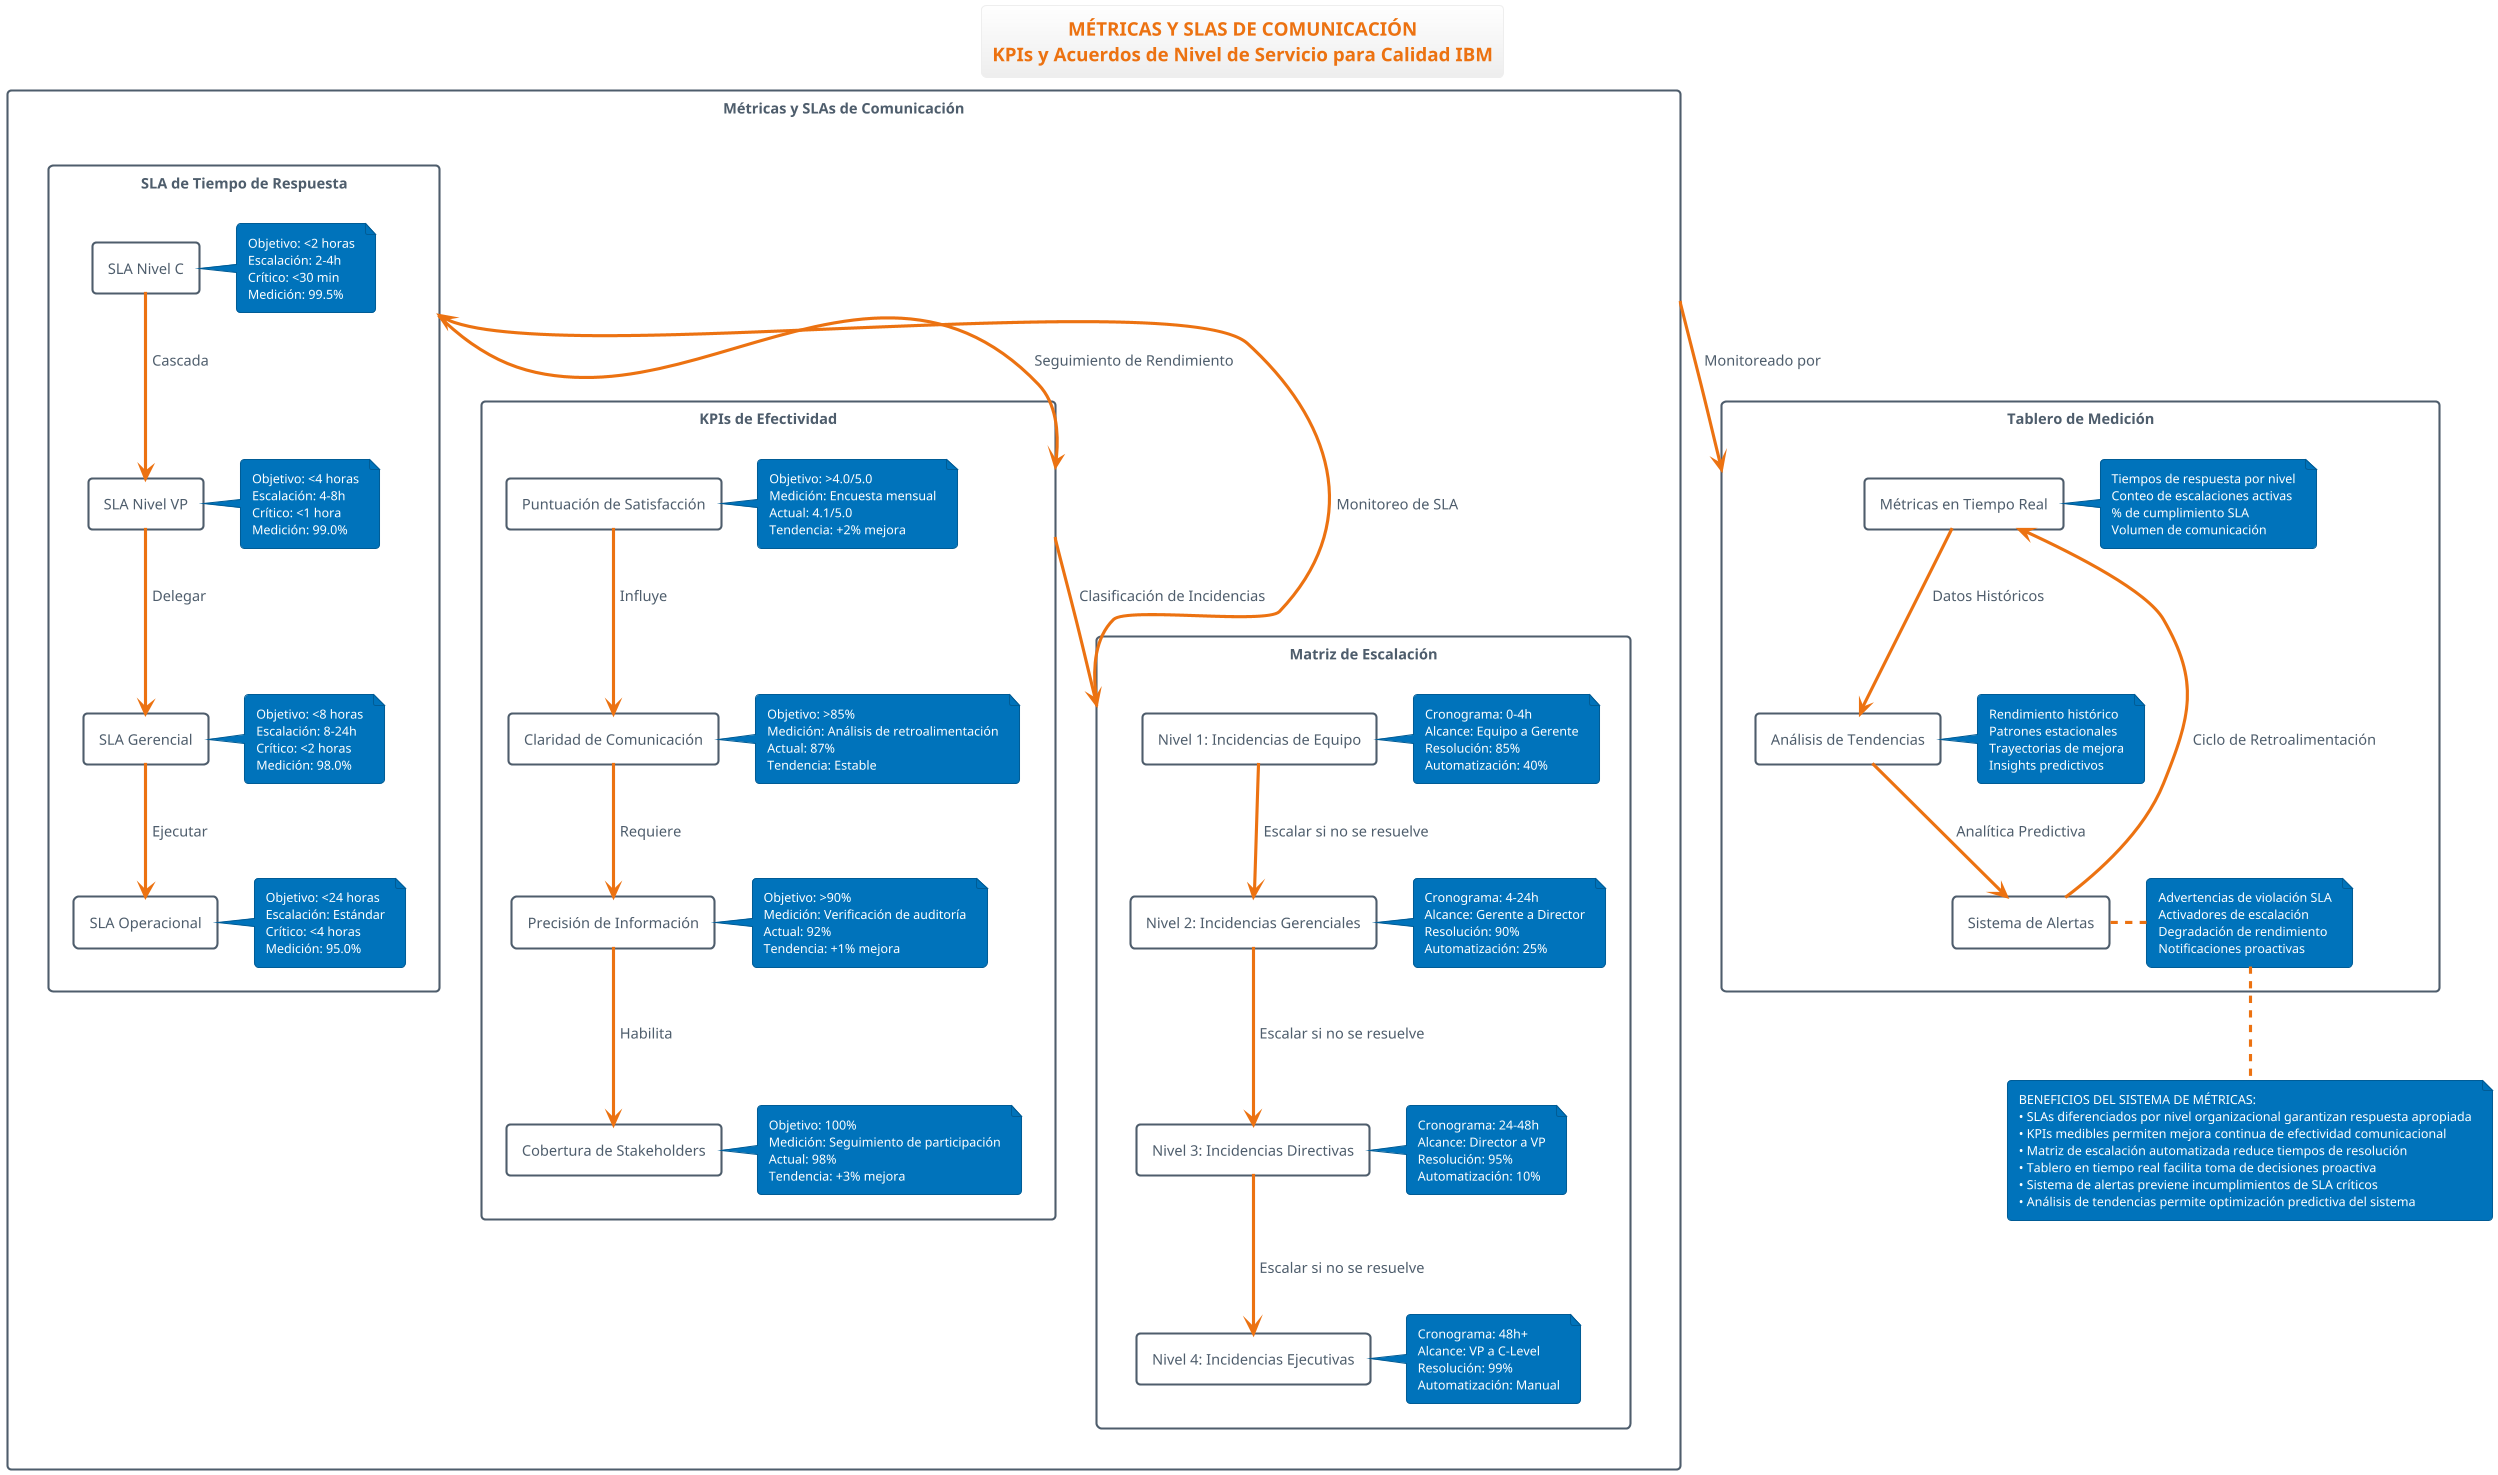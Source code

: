 @startuml communication-metrics-slas-simple
!theme aws-orange
top to bottom direction

skinparam defaultFontSize 14
skinparam titleFontSize 18
skinparam rectangleFontSize 14
skinparam noteFontSize 12
skinparam footerFontSize 12

title MÉTRICAS Y SLAS DE COMUNICACIÓN\nKPIs y Acuerdos de Nivel de Servicio para Calidad IBM

rectangle "Métricas y SLAs de Comunicación" as metrics {
    
    rectangle "SLA de Tiempo de Respuesta" as sla {
        rectangle "SLA Nivel C" as c_sla
        note right of c_sla : Objetivo: <2 horas\nEscalación: 2-4h\nCrítico: <30 min\nMedición: 99.5%
        
        rectangle "SLA Nivel VP" as vp_sla  
        note right of vp_sla : Objetivo: <4 horas\nEscalación: 4-8h\nCrítico: <1 hora\nMedición: 99.0%
        
        rectangle "SLA Gerencial" as mg_sla
        note right of mg_sla : Objetivo: <8 horas\nEscalación: 8-24h\nCrítico: <2 horas\nMedición: 98.0%
        
        rectangle "SLA Operacional" as op_sla
        note right of op_sla : Objetivo: <24 horas\nEscalación: Estándar\nCrítico: <4 horas\nMedición: 95.0%
        
        c_sla --> vp_sla : Cascada
        vp_sla --> mg_sla : Delegar
        mg_sla --> op_sla : Ejecutar
    }
    
    rectangle "KPIs de Efectividad" as kpis {
        rectangle "Puntuación de Satisfacción" as satisfaction
        note right of satisfaction : Objetivo: >4.0/5.0\nMedición: Encuesta mensual\nActual: 4.1/5.0\nTendencia: +2% mejora
        
        rectangle "Claridad de Comunicación" as clarity
        note right of clarity : Objetivo: >85%\nMedición: Análisis de retroalimentación\nActual: 87%\nTendencia: Estable
        
        rectangle "Precisión de Información" as accuracy
        note right of accuracy : Objetivo: >90%\nMedición: Verificación de auditoría\nActual: 92%\nTendencia: +1% mejora
        
        rectangle "Cobertura de Stakeholders" as coverage
        note right of coverage : Objetivo: 100%\nMedición: Seguimiento de participación\nActual: 98%\nTendencia: +3% mejora
        
        satisfaction --> clarity : Influye
        clarity --> accuracy : Requiere
        accuracy --> coverage : Habilita
    }
    
    rectangle "Matriz de Escalación" as matrix {
        rectangle "Nivel 1: Incidencias de Equipo" as level1
        note right of level1 : Cronograma: 0-4h\nAlcance: Equipo a Gerente\nResolución: 85%\nAutomatización: 40%
        
        rectangle "Nivel 2: Incidencias Gerenciales" as level2
        note right of level2 : Cronograma: 4-24h\nAlcance: Gerente a Director\nResolución: 90%\nAutomatización: 25%
        
        rectangle "Nivel 3: Incidencias Directivas" as level3
        note right of level3 : Cronograma: 24-48h\nAlcance: Director a VP\nResolución: 95%\nAutomatización: 10%
        
        rectangle "Nivel 4: Incidencias Ejecutivas" as level4
        note right of level4 : Cronograma: 48h+\nAlcance: VP a C-Level\nResolución: 99%\nAutomatización: Manual
        
        level1 --> level2 : Escalar si no se resuelve
        level2 --> level3 : Escalar si no se resuelve
        level3 --> level4 : Escalar si no se resuelve
    }
    
    sla --> kpis : Seguimiento de Rendimiento
    kpis --> matrix : Clasificación de Incidencias
    matrix --> sla : Monitoreo de SLA
}

rectangle "Tablero de Medición" as dashboard {
    rectangle "Métricas en Tiempo Real" as realtime
    note right of realtime : Tiempos de respuesta por nivel\nConteo de escalaciones activas\n% de cumplimiento SLA\nVolumen de comunicación
    
    rectangle "Análisis de Tendencias" as trends
    note right of trends : Rendimiento histórico\nPatrones estacionales\nTrayectorias de mejora\nInsights predictivos
    
    rectangle "Sistema de Alertas" as alerts
    note right of alerts : Advertencias de violación SLA\nActivadores de escalación\nDegradación de rendimiento\nNotificaciones proactivas
    
    realtime --> trends : Datos Históricos
    trends --> alerts : Analítica Predictiva
    alerts --> realtime : Ciclo de Retroalimentación
}

metrics --> dashboard : Monitoreado por

note bottom
BENEFICIOS DEL SISTEMA DE MÉTRICAS:
• SLAs diferenciados por nivel organizacional garantizan respuesta apropiada
• KPIs medibles permiten mejora continua de efectividad comunicacional
• Matriz de escalación automatizada reduce tiempos de resolución
• Tablero en tiempo real facilita toma de decisiones proactiva
• Sistema de alertas previene incumplimientos de SLA críticos
• Análisis de tendencias permite optimización predictiva del sistema
end note

@enduml
